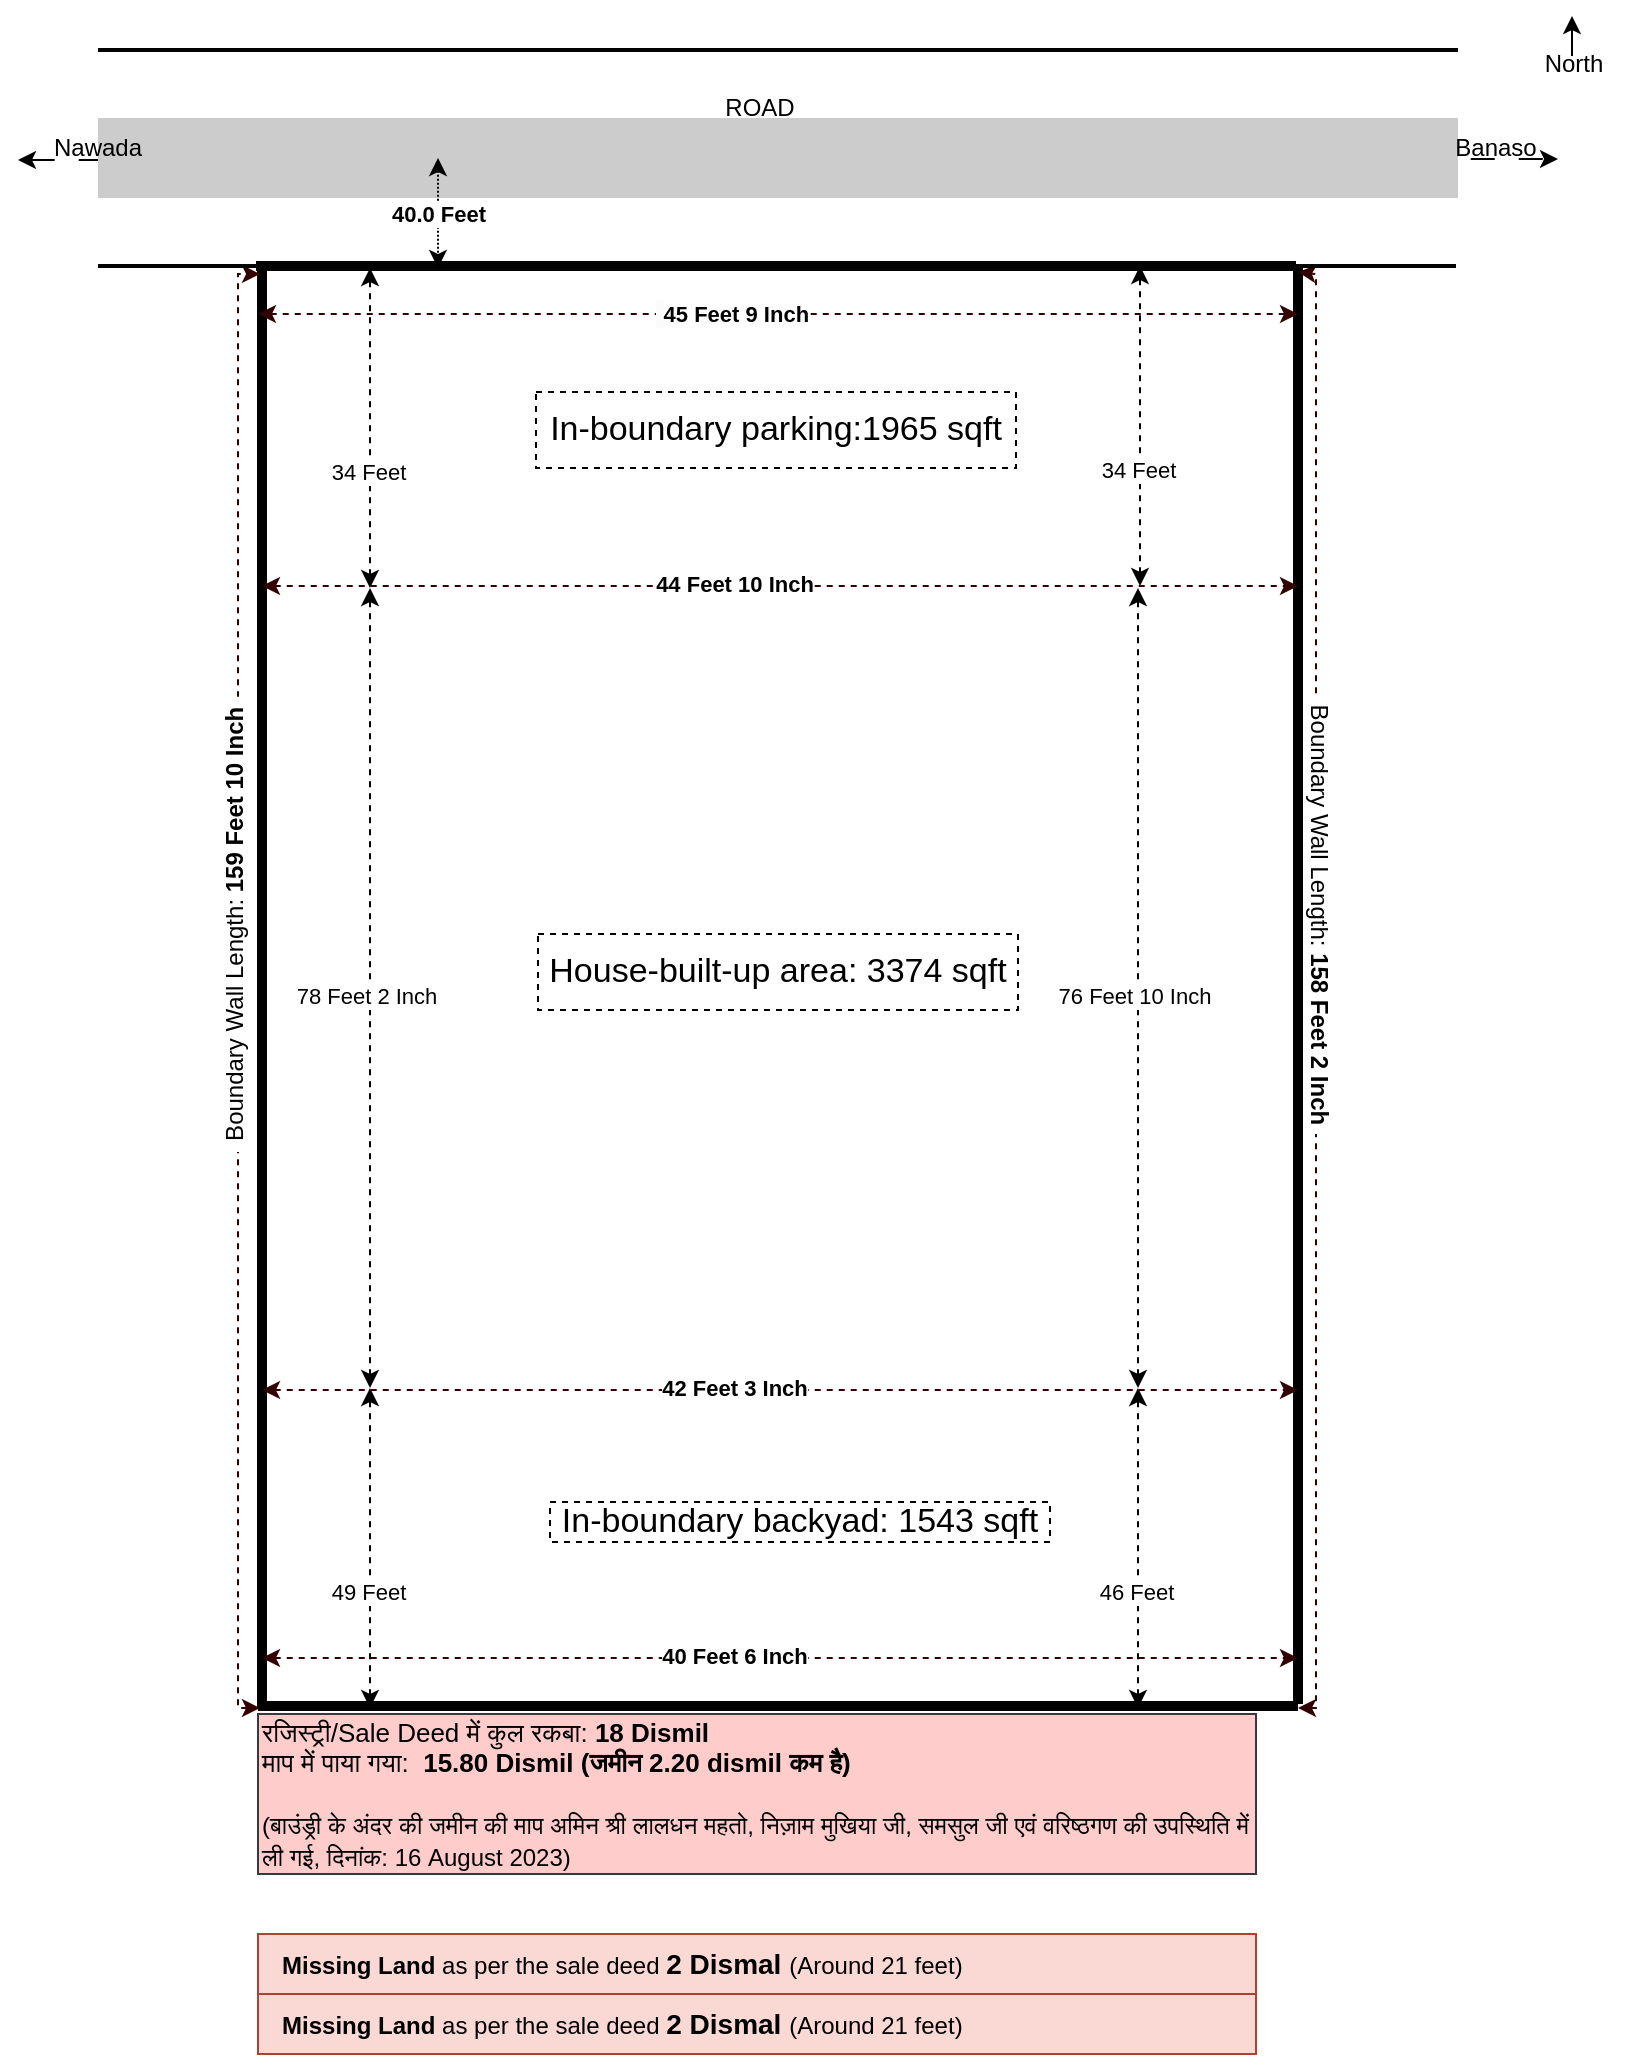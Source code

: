 <mxfile version="21.6.8" type="github">
  <diagram name="Page-1" id="Dkc9KShbpaWvhL2H0rqo">
    <mxGraphModel dx="2284" dy="2007" grid="1" gridSize="10" guides="1" tooltips="1" connect="1" arrows="1" fold="1" page="1" pageScale="1" pageWidth="850" pageHeight="1100" math="0" shadow="0">
      <root>
        <mxCell id="0" />
        <mxCell id="1" parent="0" />
        <mxCell id="MJouJ_tBEHJUPLvAa8a3-21" value="" style="endArrow=classic;startArrow=classic;html=1;rounded=0;dashed=1;dashPattern=12 12;strokeWidth=1;strokeColor=default;fontStyle=0;endFill=1;" parent="1" edge="1">
          <mxGeometry width="50" height="50" relative="1" as="geometry">
            <mxPoint x="1" y="73" as="sourcePoint" />
            <mxPoint x="771" y="72.5" as="targetPoint" />
          </mxGeometry>
        </mxCell>
        <mxCell id="MJouJ_tBEHJUPLvAa8a3-11" value="" style="rounded=0;whiteSpace=wrap;html=1;fillColor=#CCCCCC;strokeColor=none;gradientColor=none;dashed=1;perimeterSpacing=0;" parent="1" vertex="1">
          <mxGeometry x="41" y="52" width="680" height="40" as="geometry" />
        </mxCell>
        <mxCell id="MJouJ_tBEHJUPLvAa8a3-1" value="" style="endArrow=none;html=1;rounded=0;strokeColor=#030303;strokeWidth=2;" parent="1" edge="1">
          <mxGeometry width="50" height="50" relative="1" as="geometry">
            <mxPoint x="41" y="18" as="sourcePoint" />
            <mxPoint x="721" y="18" as="targetPoint" />
          </mxGeometry>
        </mxCell>
        <mxCell id="MJouJ_tBEHJUPLvAa8a3-2" value="" style="endArrow=none;html=1;rounded=0;strokeColor=#030303;strokeWidth=5;" parent="1" edge="1">
          <mxGeometry width="50" height="50" relative="1" as="geometry">
            <mxPoint x="120" y="126" as="sourcePoint" />
            <mxPoint x="640" y="126" as="targetPoint" />
          </mxGeometry>
        </mxCell>
        <mxCell id="MJouJ_tBEHJUPLvAa8a3-5" value="Nawada" style="text;html=1;strokeColor=none;fillColor=none;align=center;verticalAlign=middle;whiteSpace=wrap;rounded=0;fontStyle=0" parent="1" vertex="1">
          <mxGeometry x="11" y="52" width="60" height="30" as="geometry" />
        </mxCell>
        <mxCell id="MJouJ_tBEHJUPLvAa8a3-6" value="Banaso" style="text;html=1;strokeColor=none;fillColor=none;align=center;verticalAlign=middle;whiteSpace=wrap;rounded=0;fontStyle=0" parent="1" vertex="1">
          <mxGeometry x="715" y="52" width="50" height="30" as="geometry" />
        </mxCell>
        <mxCell id="MJouJ_tBEHJUPLvAa8a3-7" style="edgeStyle=orthogonalEdgeStyle;rounded=0;orthogonalLoop=1;jettySize=auto;html=1;exitX=0.5;exitY=1;exitDx=0;exitDy=0;" parent="1" edge="1">
          <mxGeometry relative="1" as="geometry">
            <mxPoint x="737" y="82" as="sourcePoint" />
            <mxPoint x="737" y="82" as="targetPoint" />
          </mxGeometry>
        </mxCell>
        <mxCell id="MJouJ_tBEHJUPLvAa8a3-10" value="ROAD" style="text;html=1;align=center;verticalAlign=middle;whiteSpace=wrap;rounded=0;fillColor=none;strokeColor=none;" parent="1" vertex="1">
          <mxGeometry x="342" y="32" width="60" height="30" as="geometry" />
        </mxCell>
        <mxCell id="MJouJ_tBEHJUPLvAa8a3-12" style="edgeStyle=orthogonalEdgeStyle;rounded=0;orthogonalLoop=1;jettySize=auto;html=1;exitX=0.5;exitY=1;exitDx=0;exitDy=0;" parent="1" source="MJouJ_tBEHJUPLvAa8a3-11" target="MJouJ_tBEHJUPLvAa8a3-11" edge="1">
          <mxGeometry relative="1" as="geometry" />
        </mxCell>
        <mxCell id="MJouJ_tBEHJUPLvAa8a3-15" value="" style="endArrow=classic;startArrow=classic;html=1;rounded=0;" parent="1" target="MJouJ_tBEHJUPLvAa8a3-11" edge="1">
          <mxGeometry width="50" height="50" relative="1" as="geometry">
            <mxPoint x="41" y="71.5" as="sourcePoint" />
            <mxPoint x="421" y="71.5" as="targetPoint" />
          </mxGeometry>
        </mxCell>
        <mxCell id="MJouJ_tBEHJUPLvAa8a3-19" value="" style="endArrow=classic;html=1;rounded=0;startArrow=classic;startFill=1;dashed=1;dashPattern=1 1;" parent="1" edge="1">
          <mxGeometry relative="1" as="geometry">
            <mxPoint x="211" y="72" as="sourcePoint" />
            <mxPoint x="211" y="127" as="targetPoint" />
          </mxGeometry>
        </mxCell>
        <mxCell id="MJouJ_tBEHJUPLvAa8a3-20" value="40.0 Feet" style="edgeLabel;resizable=0;html=1;align=center;verticalAlign=middle;fontStyle=1" parent="MJouJ_tBEHJUPLvAa8a3-19" connectable="0" vertex="1">
          <mxGeometry relative="1" as="geometry" />
        </mxCell>
        <mxCell id="MJouJ_tBEHJUPLvAa8a3-24" value="" style="endArrow=none;html=1;rounded=0;strokeWidth=5;" parent="1" edge="1">
          <mxGeometry width="50" height="50" relative="1" as="geometry">
            <mxPoint x="123" y="847" as="sourcePoint" />
            <mxPoint x="123" y="127" as="targetPoint" />
          </mxGeometry>
        </mxCell>
        <mxCell id="MJouJ_tBEHJUPLvAa8a3-25" value="" style="endArrow=none;html=1;rounded=1;strokeWidth=5;" parent="1" edge="1">
          <mxGeometry width="50" height="50" relative="1" as="geometry">
            <mxPoint x="641" y="845" as="sourcePoint" />
            <mxPoint x="641" y="125" as="targetPoint" />
          </mxGeometry>
        </mxCell>
        <mxCell id="ZM0QrDXeXai4huBHcrrM-1" value="" style="endArrow=classic;startArrow=classic;html=1;rounded=0;strokeColor=#330000;startFill=1;endFill=1;dashed=1;" edge="1" parent="1">
          <mxGeometry width="50" height="50" relative="1" as="geometry">
            <mxPoint x="121" y="150" as="sourcePoint" />
            <mxPoint x="641" y="150" as="targetPoint" />
            <Array as="points">
              <mxPoint x="141" y="150" />
              <mxPoint x="190.5" y="150" />
              <mxPoint x="250.5" y="150" />
              <mxPoint x="380.5" y="150" />
              <mxPoint x="510.5" y="150" />
              <mxPoint x="621" y="150" />
            </Array>
          </mxGeometry>
        </mxCell>
        <mxCell id="ZM0QrDXeXai4huBHcrrM-3" value="&lt;span style=&quot;border-color: var(--border-color); font-size: 12px; background-color: rgb(251, 251, 251); font-weight: normal;&quot;&gt;&amp;nbsp;&lt;/span&gt;45 Feet 9 Inch" style="edgeLabel;html=1;align=center;verticalAlign=middle;resizable=0;points=[];fontStyle=1" vertex="1" connectable="0" parent="ZM0QrDXeXai4huBHcrrM-1">
          <mxGeometry x="-0.088" y="1" relative="1" as="geometry">
            <mxPoint y="1" as="offset" />
          </mxGeometry>
        </mxCell>
        <mxCell id="ZM0QrDXeXai4huBHcrrM-4" value="" style="endArrow=classic;startArrow=classic;html=1;rounded=0;strokeColor=#330000;startFill=1;endFill=1;dashed=1;" edge="1" parent="1">
          <mxGeometry width="50" height="50" relative="1" as="geometry">
            <mxPoint x="123" y="286" as="sourcePoint" />
            <mxPoint x="641" y="286" as="targetPoint" />
          </mxGeometry>
        </mxCell>
        <mxCell id="ZM0QrDXeXai4huBHcrrM-5" value="44 Feet 10 Inch" style="edgeLabel;html=1;align=center;verticalAlign=middle;resizable=0;points=[];fontStyle=1" vertex="1" connectable="0" parent="ZM0QrDXeXai4huBHcrrM-4">
          <mxGeometry x="-0.088" y="1" relative="1" as="geometry">
            <mxPoint as="offset" />
          </mxGeometry>
        </mxCell>
        <mxCell id="ZM0QrDXeXai4huBHcrrM-6" value="" style="endArrow=classic;startArrow=classic;html=1;rounded=0;strokeColor=#330000;startFill=1;endFill=1;dashed=1;" edge="1" parent="1">
          <mxGeometry width="50" height="50" relative="1" as="geometry">
            <mxPoint x="123" y="688" as="sourcePoint" />
            <mxPoint x="641" y="688" as="targetPoint" />
          </mxGeometry>
        </mxCell>
        <mxCell id="ZM0QrDXeXai4huBHcrrM-7" value="42 Feet 3 Inch" style="edgeLabel;html=1;align=center;verticalAlign=middle;resizable=0;points=[];fontStyle=1" vertex="1" connectable="0" parent="ZM0QrDXeXai4huBHcrrM-6">
          <mxGeometry x="-0.088" y="1" relative="1" as="geometry">
            <mxPoint as="offset" />
          </mxGeometry>
        </mxCell>
        <mxCell id="ZM0QrDXeXai4huBHcrrM-8" value="" style="endArrow=classic;startArrow=classic;html=1;rounded=0;strokeColor=#330000;startFill=1;endFill=1;dashed=1;" edge="1" parent="1">
          <mxGeometry width="50" height="50" relative="1" as="geometry">
            <mxPoint x="123" y="822" as="sourcePoint" />
            <mxPoint x="641" y="822" as="targetPoint" />
          </mxGeometry>
        </mxCell>
        <mxCell id="ZM0QrDXeXai4huBHcrrM-9" value="40 Feet 6 Inch" style="edgeLabel;html=1;align=center;verticalAlign=middle;resizable=0;points=[];fontStyle=1" vertex="1" connectable="0" parent="ZM0QrDXeXai4huBHcrrM-8">
          <mxGeometry x="-0.088" y="1" relative="1" as="geometry">
            <mxPoint as="offset" />
          </mxGeometry>
        </mxCell>
        <mxCell id="ZM0QrDXeXai4huBHcrrM-10" value="" style="endArrow=none;html=1;rounded=0;strokeWidth=5;" edge="1" parent="1">
          <mxGeometry width="50" height="50" relative="1" as="geometry">
            <mxPoint x="121" y="846" as="sourcePoint" />
            <mxPoint x="641" y="846" as="targetPoint" />
          </mxGeometry>
        </mxCell>
        <mxCell id="ZM0QrDXeXai4huBHcrrM-16" value="" style="endArrow=classic;startArrow=classic;html=1;rounded=0;strokeColor=#330000;dashed=1;" edge="1" parent="1">
          <mxGeometry width="50" height="50" relative="1" as="geometry">
            <mxPoint x="122" y="847" as="sourcePoint" />
            <mxPoint x="122" y="130" as="targetPoint" />
            <Array as="points">
              <mxPoint x="111" y="847" />
              <mxPoint x="111" y="130" />
            </Array>
          </mxGeometry>
        </mxCell>
        <mxCell id="ZM0QrDXeXai4huBHcrrM-17" value="&lt;span style=&quot;font-weight: 400;&quot;&gt;Boundary&lt;/span&gt;&lt;span style=&quot;font-weight: normal;&quot;&gt;&amp;nbsp;Wall Length: &lt;/span&gt;159 Feet 10 Inch" style="text;html=1;strokeColor=none;fillColor=default;align=center;verticalAlign=middle;whiteSpace=wrap;rounded=0;rotation=-90;fontStyle=1" vertex="1" parent="1">
          <mxGeometry x="-4.08" y="451.49" width="227.62" height="7.41" as="geometry" />
        </mxCell>
        <mxCell id="ZM0QrDXeXai4huBHcrrM-18" value="" style="endArrow=classic;startArrow=classic;html=1;rounded=0;dashed=1;" edge="1" parent="1">
          <mxGeometry width="50" height="50" relative="1" as="geometry">
            <mxPoint x="177" y="287" as="sourcePoint" />
            <mxPoint x="177" y="127" as="targetPoint" />
          </mxGeometry>
        </mxCell>
        <mxCell id="ZM0QrDXeXai4huBHcrrM-20" value="34 Feet" style="edgeLabel;html=1;align=center;verticalAlign=middle;resizable=0;points=[];" vertex="1" connectable="0" parent="ZM0QrDXeXai4huBHcrrM-18">
          <mxGeometry x="-0.275" y="1" relative="1" as="geometry">
            <mxPoint as="offset" />
          </mxGeometry>
        </mxCell>
        <mxCell id="ZM0QrDXeXai4huBHcrrM-21" value="" style="endArrow=classic;startArrow=classic;html=1;rounded=0;dashed=1;" edge="1" parent="1">
          <mxGeometry width="50" height="50" relative="1" as="geometry">
            <mxPoint x="562" y="286" as="sourcePoint" />
            <mxPoint x="562" y="126" as="targetPoint" />
          </mxGeometry>
        </mxCell>
        <mxCell id="ZM0QrDXeXai4huBHcrrM-22" value="34 Feet" style="edgeLabel;html=1;align=center;verticalAlign=middle;resizable=0;points=[];" vertex="1" connectable="0" parent="ZM0QrDXeXai4huBHcrrM-21">
          <mxGeometry x="-0.275" y="1" relative="1" as="geometry">
            <mxPoint as="offset" />
          </mxGeometry>
        </mxCell>
        <mxCell id="ZM0QrDXeXai4huBHcrrM-23" value="" style="endArrow=classic;startArrow=classic;html=1;rounded=0;dashed=1;strokeColor=#000000;" edge="1" parent="1">
          <mxGeometry width="50" height="50" relative="1" as="geometry">
            <mxPoint x="177" y="687" as="sourcePoint" />
            <mxPoint x="177" y="287" as="targetPoint" />
            <Array as="points">
              <mxPoint x="177" y="397" />
            </Array>
          </mxGeometry>
        </mxCell>
        <mxCell id="ZM0QrDXeXai4huBHcrrM-24" value="78 Feet 2 Inch" style="edgeLabel;html=1;align=center;verticalAlign=middle;resizable=0;points=[];" vertex="1" connectable="0" parent="ZM0QrDXeXai4huBHcrrM-23">
          <mxGeometry x="-0.02" y="2" relative="1" as="geometry">
            <mxPoint as="offset" />
          </mxGeometry>
        </mxCell>
        <mxCell id="ZM0QrDXeXai4huBHcrrM-25" value="" style="endArrow=classic;startArrow=classic;html=1;rounded=0;dashed=1;strokeColor=#000000;" edge="1" parent="1">
          <mxGeometry width="50" height="50" relative="1" as="geometry">
            <mxPoint x="561" y="687" as="sourcePoint" />
            <mxPoint x="561" y="287" as="targetPoint" />
            <Array as="points">
              <mxPoint x="561" y="397" />
            </Array>
          </mxGeometry>
        </mxCell>
        <mxCell id="ZM0QrDXeXai4huBHcrrM-26" value="76 Feet 10 Inch" style="edgeLabel;html=1;align=center;verticalAlign=middle;resizable=0;points=[];" vertex="1" connectable="0" parent="ZM0QrDXeXai4huBHcrrM-25">
          <mxGeometry x="-0.02" y="2" relative="1" as="geometry">
            <mxPoint as="offset" />
          </mxGeometry>
        </mxCell>
        <mxCell id="ZM0QrDXeXai4huBHcrrM-27" value="" style="endArrow=classic;startArrow=classic;html=1;rounded=0;dashed=1;" edge="1" parent="1">
          <mxGeometry width="50" height="50" relative="1" as="geometry">
            <mxPoint x="177" y="847" as="sourcePoint" />
            <mxPoint x="177" y="687" as="targetPoint" />
          </mxGeometry>
        </mxCell>
        <mxCell id="ZM0QrDXeXai4huBHcrrM-28" value="49 Feet" style="edgeLabel;html=1;align=center;verticalAlign=middle;resizable=0;points=[];" vertex="1" connectable="0" parent="ZM0QrDXeXai4huBHcrrM-27">
          <mxGeometry x="-0.275" y="1" relative="1" as="geometry">
            <mxPoint as="offset" />
          </mxGeometry>
        </mxCell>
        <mxCell id="ZM0QrDXeXai4huBHcrrM-29" value="" style="endArrow=classic;startArrow=classic;html=1;rounded=0;dashed=1;" edge="1" parent="1">
          <mxGeometry width="50" height="50" relative="1" as="geometry">
            <mxPoint x="561" y="847" as="sourcePoint" />
            <mxPoint x="561" y="687" as="targetPoint" />
          </mxGeometry>
        </mxCell>
        <mxCell id="ZM0QrDXeXai4huBHcrrM-30" value="46 Feet" style="edgeLabel;html=1;align=center;verticalAlign=middle;resizable=0;points=[];" vertex="1" connectable="0" parent="ZM0QrDXeXai4huBHcrrM-29">
          <mxGeometry x="-0.275" y="1" relative="1" as="geometry">
            <mxPoint as="offset" />
          </mxGeometry>
        </mxCell>
        <mxCell id="ZM0QrDXeXai4huBHcrrM-31" value="" style="endArrow=classic;startArrow=classic;html=1;rounded=0;strokeColor=#330000;dashed=1;" edge="1" parent="1">
          <mxGeometry width="50" height="50" relative="1" as="geometry">
            <mxPoint x="641" y="847" as="sourcePoint" />
            <mxPoint x="641" y="129" as="targetPoint" />
            <Array as="points">
              <mxPoint x="650" y="847" />
              <mxPoint x="650" y="130" />
            </Array>
          </mxGeometry>
        </mxCell>
        <mxCell id="ZM0QrDXeXai4huBHcrrM-32" value="&lt;span style=&quot;font-weight: normal;&quot;&gt;Boundary Wall Length:&lt;/span&gt; 158 Feet 2 Inch" style="text;html=1;strokeColor=none;fillColor=default;align=center;verticalAlign=middle;whiteSpace=wrap;rounded=0;rotation=90;fontStyle=1" vertex="1" parent="1">
          <mxGeometry x="541.69" y="446.44" width="219.38" height="7.75" as="geometry" />
        </mxCell>
        <mxCell id="ZM0QrDXeXai4huBHcrrM-51" value="&amp;nbsp; &amp;nbsp;&lt;b&gt;Missing Land&lt;/b&gt; as per the sale deed &lt;b&gt;&lt;font style=&quot;font-size: 14px;&quot;&gt;2 Dismal &lt;/font&gt;&lt;/b&gt;(Around 21 feet)" style="text;whiteSpace=wrap;html=1;fillColor=#fad9d5;strokeColor=#ae4132;" vertex="1" parent="1">
          <mxGeometry x="121" y="990" width="499" height="30" as="geometry" />
        </mxCell>
        <mxCell id="ZM0QrDXeXai4huBHcrrM-54" value="&lt;span style=&quot;background-color: initial;&quot;&gt;रजिस्ट्री/Sale Deed में कुल रकबा: &lt;/span&gt;&lt;b style=&quot;background-color: initial;&quot;&gt;18 Dismil&lt;/b&gt;&lt;span style=&quot;background-color: initial;&quot;&gt;&amp;nbsp; &amp;nbsp; &amp;nbsp; &amp;nbsp;&lt;/span&gt;&lt;br&gt;&lt;span style=&quot;background-color: initial;&quot;&gt;माप में पाया गया:&amp;nbsp; &lt;/span&gt;&lt;b style=&quot;background-color: initial;&quot;&gt;15.80&amp;nbsp;&lt;/b&gt;&lt;b style=&quot;background-color: initial;&quot;&gt;Dismil&lt;/b&gt;&lt;b style=&quot;background-color: initial;&quot;&gt;&amp;nbsp;(&lt;/b&gt;&lt;b&gt;जमीन 2.20 dismil कम है)&lt;/b&gt;&lt;br&gt;&lt;br&gt;&lt;div style=&quot;&quot;&gt;&lt;font style=&quot;font-size: 12px;&quot;&gt;(बाउंड्री के अंदर की जमीन की माप अमिन श्री लालधन महतो, निज़ाम मुखिया जी, समसुल जी एवं वरिष्ठगण की उपस्थिति में ली गई, दिनांक: 16 August 2023)&lt;/font&gt;&lt;/div&gt;" style="text;html=1;align=left;verticalAlign=middle;whiteSpace=wrap;rounded=0;strokeColor=#36393d;fillColor=#ffcccc;fontSize=13;" vertex="1" parent="1">
          <mxGeometry x="121" y="850" width="499" height="80" as="geometry" />
        </mxCell>
        <mxCell id="ZM0QrDXeXai4huBHcrrM-55" value="In-boundary parking:1965 sqft" style="text;html=1;strokeColor=default;fillColor=none;align=center;verticalAlign=middle;whiteSpace=wrap;rounded=0;strokeWidth=1;fontSize=17;labelBorderColor=none;dashed=1;" vertex="1" parent="1">
          <mxGeometry x="260" y="189" width="240" height="38" as="geometry" />
        </mxCell>
        <mxCell id="ZM0QrDXeXai4huBHcrrM-57" value="" style="endArrow=classic;html=1;rounded=0;" edge="1" parent="1">
          <mxGeometry width="50" height="50" relative="1" as="geometry">
            <mxPoint x="778" y="21" as="sourcePoint" />
            <mxPoint x="778" y="1" as="targetPoint" />
          </mxGeometry>
        </mxCell>
        <mxCell id="ZM0QrDXeXai4huBHcrrM-58" value="North" style="text;html=1;strokeColor=none;fillColor=none;align=center;verticalAlign=middle;whiteSpace=wrap;rounded=0;" vertex="1" parent="1">
          <mxGeometry x="749" y="15" width="60" height="20" as="geometry" />
        </mxCell>
        <mxCell id="ZM0QrDXeXai4huBHcrrM-60" value="In-boundary backyad: 1543 sqft" style="text;html=1;strokeColor=default;fillColor=none;align=center;verticalAlign=middle;whiteSpace=wrap;rounded=0;strokeWidth=1;fontSize=17;labelBorderColor=none;dashed=1;" vertex="1" parent="1">
          <mxGeometry x="267" y="744" width="250" height="20" as="geometry" />
        </mxCell>
        <mxCell id="ZM0QrDXeXai4huBHcrrM-62" value="House-built-up area: 3374 sqft" style="text;html=1;strokeColor=default;fillColor=none;align=center;verticalAlign=middle;whiteSpace=wrap;rounded=0;strokeWidth=1;fontSize=17;labelBorderColor=none;dashed=1;" vertex="1" parent="1">
          <mxGeometry x="261" y="460" width="240" height="38" as="geometry" />
        </mxCell>
        <mxCell id="ZM0QrDXeXai4huBHcrrM-66" value="" style="endArrow=none;html=1;strokeColor=#030303;strokeWidth=2;curved=1;" edge="1" parent="1">
          <mxGeometry width="50" height="50" relative="1" as="geometry">
            <mxPoint x="590" y="126" as="sourcePoint" />
            <mxPoint x="720" y="126" as="targetPoint" />
          </mxGeometry>
        </mxCell>
        <mxCell id="ZM0QrDXeXai4huBHcrrM-67" value="" style="endArrow=none;html=1;rounded=0;strokeColor=#030303;strokeWidth=2;" edge="1" parent="1">
          <mxGeometry width="50" height="50" relative="1" as="geometry">
            <mxPoint x="41" y="126" as="sourcePoint" />
            <mxPoint x="131" y="126" as="targetPoint" />
          </mxGeometry>
        </mxCell>
        <mxCell id="ZM0QrDXeXai4huBHcrrM-74" value="&amp;nbsp; &amp;nbsp;&lt;b&gt;Missing Land&lt;/b&gt; as per the sale deed &lt;b&gt;&lt;font style=&quot;font-size: 14px;&quot;&gt;2 Dismal &lt;/font&gt;&lt;/b&gt;(Around 21 feet)" style="text;whiteSpace=wrap;html=1;fillColor=#fad9d5;strokeColor=#ae4132;" vertex="1" parent="1">
          <mxGeometry x="121" y="960" width="499" height="30" as="geometry" />
        </mxCell>
      </root>
    </mxGraphModel>
  </diagram>
</mxfile>
